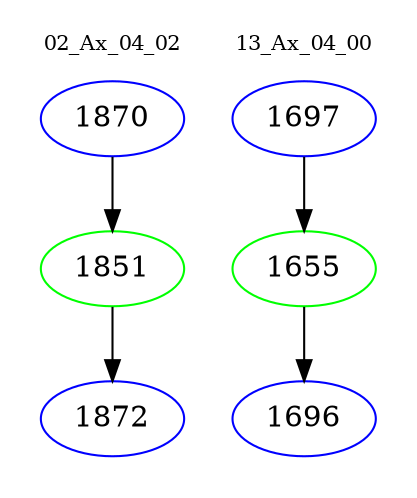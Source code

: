 digraph{
subgraph cluster_0 {
color = white
label = "02_Ax_04_02";
fontsize=10;
T0_1870 [label="1870", color="blue"]
T0_1870 -> T0_1851 [color="black"]
T0_1851 [label="1851", color="green"]
T0_1851 -> T0_1872 [color="black"]
T0_1872 [label="1872", color="blue"]
}
subgraph cluster_1 {
color = white
label = "13_Ax_04_00";
fontsize=10;
T1_1697 [label="1697", color="blue"]
T1_1697 -> T1_1655 [color="black"]
T1_1655 [label="1655", color="green"]
T1_1655 -> T1_1696 [color="black"]
T1_1696 [label="1696", color="blue"]
}
}

